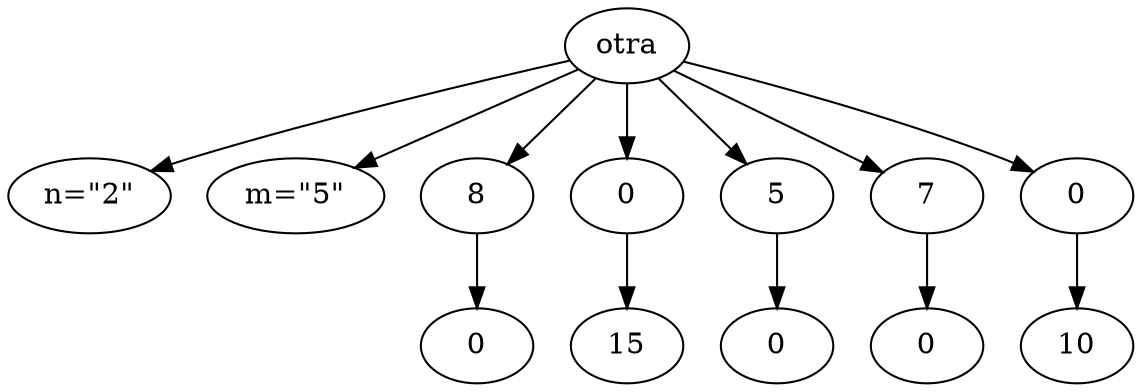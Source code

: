 // Comentario
digraph {
	nombre [label=otra]
	n [label="n=\"2\""]
	m [label="m=\"5\""]
	nombre -> n
	nombre -> m
	11 [label=8]
	nombre -> 11
	21 [label=0]
	nombre -> 21
	31 [label=5]
	nombre -> 31
	41 [label=7]
	nombre -> 41
	51 [label=0]
	nombre -> 51
	12 [label=0]
	11 -> 12
	22 [label=15]
	21 -> 22
	32 [label=0]
	31 -> 32
	42 [label=0]
	41 -> 42
	52 [label=10]
	51 -> 52
}
